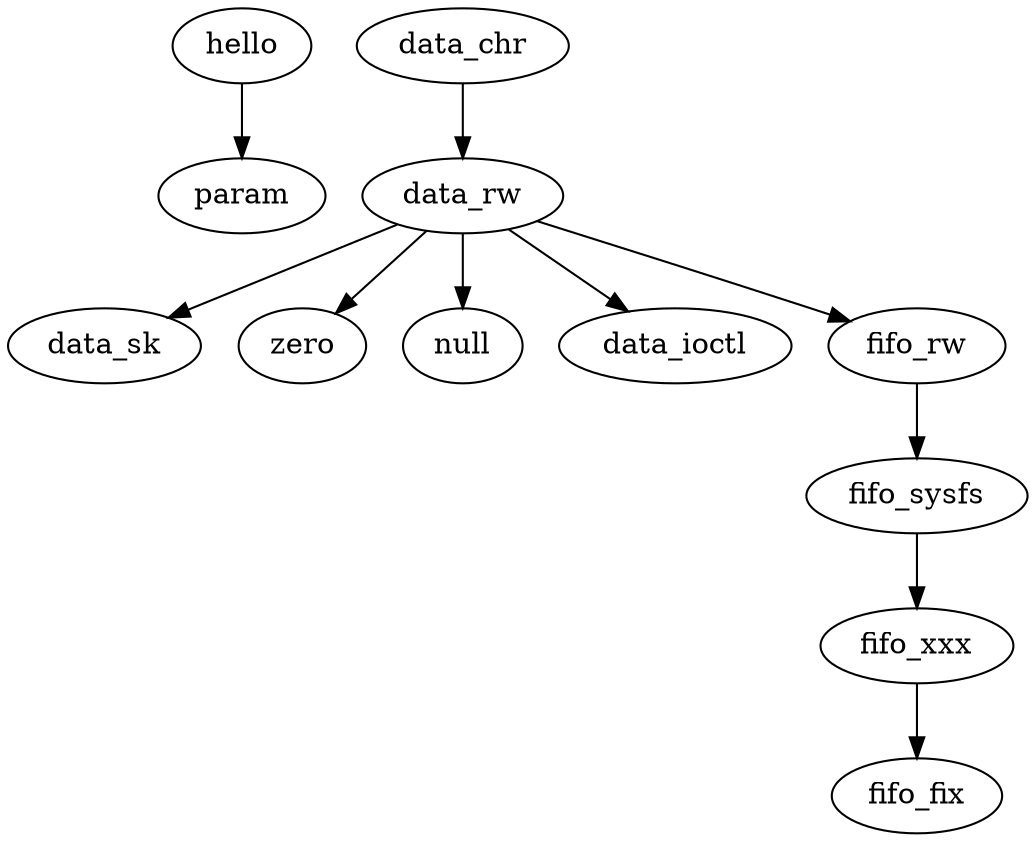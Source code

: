 
digraph ldd {
	hello;
	hello -> param;

	data_chr -> data_rw;
	data_rw -> data_sk;

	data_rw -> zero;
	data_rw -> null;

	data_rw -> data_ioctl;

	data_rw -> fifo_rw;
	fifo_rw -> fifo_sysfs;
	fifo_sysfs -> fifo_xxx;
	fifo_xxx -> fifo_fix;
}

